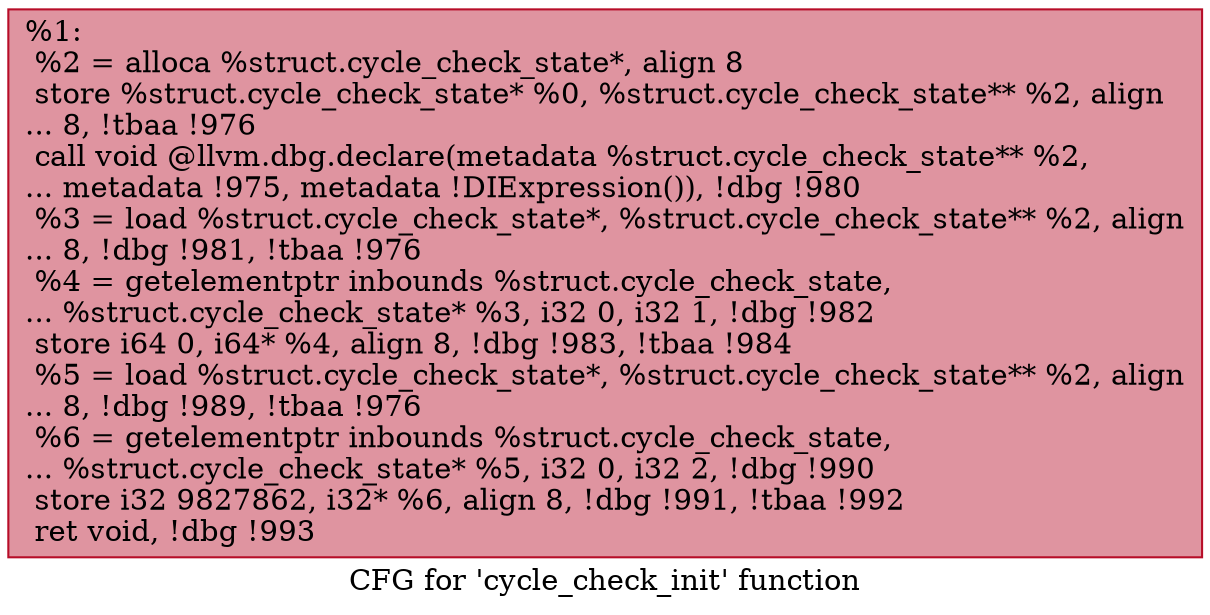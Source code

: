 digraph "CFG for 'cycle_check_init' function" {
	label="CFG for 'cycle_check_init' function";

	Node0x23f2d00 [shape=record,color="#b70d28ff", style=filled, fillcolor="#b70d2870",label="{%1:\l  %2 = alloca %struct.cycle_check_state*, align 8\l  store %struct.cycle_check_state* %0, %struct.cycle_check_state** %2, align\l... 8, !tbaa !976\l  call void @llvm.dbg.declare(metadata %struct.cycle_check_state** %2,\l... metadata !975, metadata !DIExpression()), !dbg !980\l  %3 = load %struct.cycle_check_state*, %struct.cycle_check_state** %2, align\l... 8, !dbg !981, !tbaa !976\l  %4 = getelementptr inbounds %struct.cycle_check_state,\l... %struct.cycle_check_state* %3, i32 0, i32 1, !dbg !982\l  store i64 0, i64* %4, align 8, !dbg !983, !tbaa !984\l  %5 = load %struct.cycle_check_state*, %struct.cycle_check_state** %2, align\l... 8, !dbg !989, !tbaa !976\l  %6 = getelementptr inbounds %struct.cycle_check_state,\l... %struct.cycle_check_state* %5, i32 0, i32 2, !dbg !990\l  store i32 9827862, i32* %6, align 8, !dbg !991, !tbaa !992\l  ret void, !dbg !993\l}"];
}

